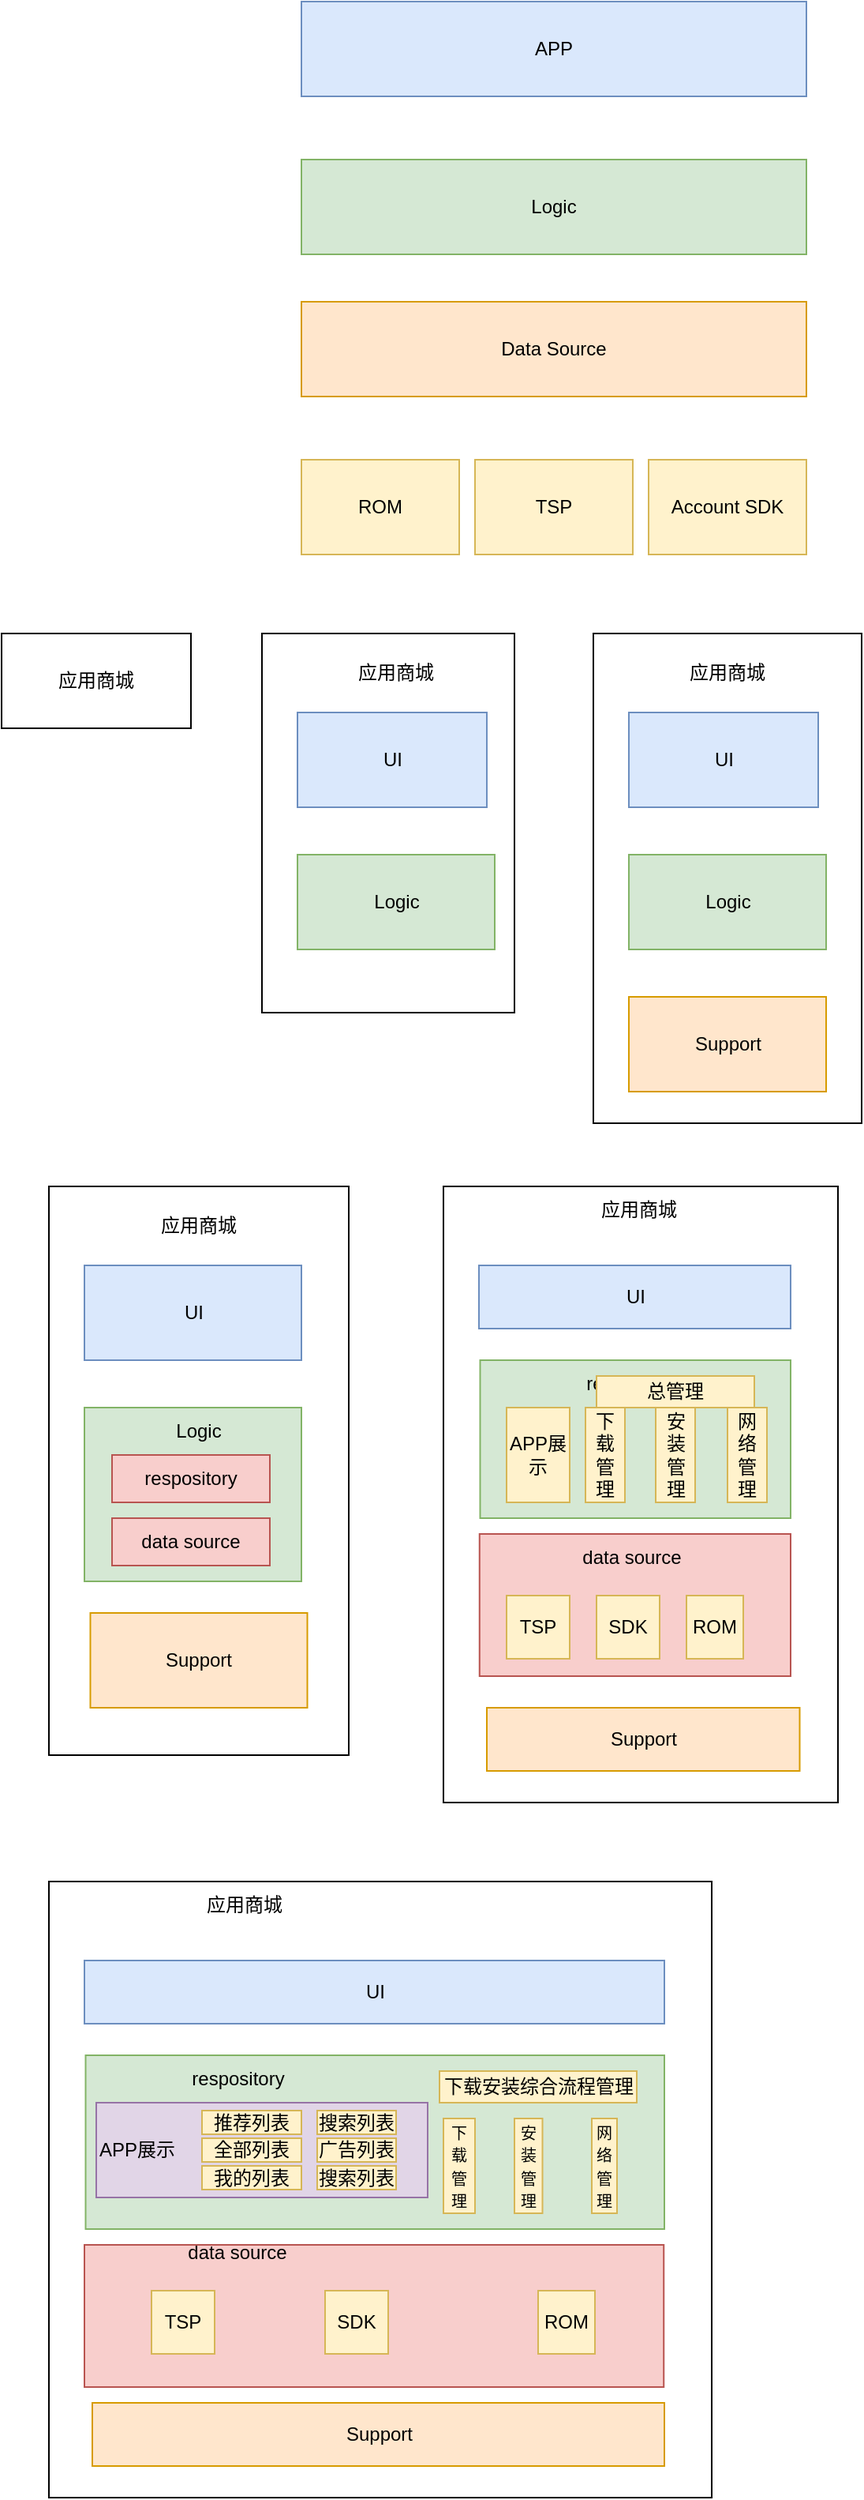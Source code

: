 <mxfile version="22.1.3" type="github">
  <diagram name="第 1 页" id="MIGqMtCCGvQdlfg0W5bE">
    <mxGraphModel dx="588" dy="391" grid="1" gridSize="10" guides="1" tooltips="1" connect="1" arrows="1" fold="1" page="1" pageScale="1" pageWidth="827" pageHeight="1169" math="0" shadow="0">
      <root>
        <mxCell id="0" />
        <mxCell id="1" parent="0" />
        <mxCell id="LISM_diHl42Wp-cHNLx7-1" value="APP" style="rounded=0;whiteSpace=wrap;html=1;fillColor=#dae8fc;strokeColor=#6c8ebf;" parent="1" vertex="1">
          <mxGeometry x="200" y="120" width="320" height="60" as="geometry" />
        </mxCell>
        <mxCell id="LISM_diHl42Wp-cHNLx7-3" value="Logic" style="rounded=0;whiteSpace=wrap;html=1;fillColor=#d5e8d4;strokeColor=#82b366;" parent="1" vertex="1">
          <mxGeometry x="200" y="220" width="320" height="60" as="geometry" />
        </mxCell>
        <mxCell id="LISM_diHl42Wp-cHNLx7-4" value="Data Source" style="rounded=0;whiteSpace=wrap;html=1;fillColor=#ffe6cc;strokeColor=#d79b00;" parent="1" vertex="1">
          <mxGeometry x="200" y="310" width="320" height="60" as="geometry" />
        </mxCell>
        <mxCell id="LISM_diHl42Wp-cHNLx7-5" value="ROM" style="rounded=0;whiteSpace=wrap;html=1;fillColor=#fff2cc;strokeColor=#d6b656;" parent="1" vertex="1">
          <mxGeometry x="200" y="410" width="100" height="60" as="geometry" />
        </mxCell>
        <mxCell id="LISM_diHl42Wp-cHNLx7-6" value="TSP" style="rounded=0;whiteSpace=wrap;html=1;fillColor=#fff2cc;strokeColor=#d6b656;" parent="1" vertex="1">
          <mxGeometry x="310" y="410" width="100" height="60" as="geometry" />
        </mxCell>
        <mxCell id="LISM_diHl42Wp-cHNLx7-7" value="Account SDK" style="rounded=0;whiteSpace=wrap;html=1;fillColor=#fff2cc;strokeColor=#d6b656;" parent="1" vertex="1">
          <mxGeometry x="420" y="410" width="100" height="60" as="geometry" />
        </mxCell>
        <mxCell id="1Fys2giVCTjI-cnfL6u5-1" value="应用商城" style="rounded=0;whiteSpace=wrap;html=1;" parent="1" vertex="1">
          <mxGeometry x="10" y="520" width="120" height="60" as="geometry" />
        </mxCell>
        <mxCell id="1Fys2giVCTjI-cnfL6u5-2" value="" style="rounded=0;whiteSpace=wrap;html=1;align=center;" parent="1" vertex="1">
          <mxGeometry x="175" y="520" width="160" height="240" as="geometry" />
        </mxCell>
        <mxCell id="1Fys2giVCTjI-cnfL6u5-3" value="UI" style="rounded=0;whiteSpace=wrap;html=1;fillColor=#dae8fc;strokeColor=#6c8ebf;" parent="1" vertex="1">
          <mxGeometry x="197.5" y="570" width="120" height="60" as="geometry" />
        </mxCell>
        <mxCell id="1Fys2giVCTjI-cnfL6u5-4" value="Logic" style="rounded=0;whiteSpace=wrap;html=1;fillColor=#d5e8d4;strokeColor=#82b366;" parent="1" vertex="1">
          <mxGeometry x="197.5" y="660" width="125" height="60" as="geometry" />
        </mxCell>
        <mxCell id="1Fys2giVCTjI-cnfL6u5-6" value="应用商城" style="text;html=1;strokeColor=none;fillColor=none;align=center;verticalAlign=middle;whiteSpace=wrap;rounded=0;" parent="1" vertex="1">
          <mxGeometry x="230" y="530" width="60" height="30" as="geometry" />
        </mxCell>
        <mxCell id="1Fys2giVCTjI-cnfL6u5-7" value="" style="rounded=0;whiteSpace=wrap;html=1;align=center;" parent="1" vertex="1">
          <mxGeometry x="385" y="520" width="170" height="310" as="geometry" />
        </mxCell>
        <mxCell id="1Fys2giVCTjI-cnfL6u5-8" value="UI" style="rounded=0;whiteSpace=wrap;html=1;fillColor=#dae8fc;strokeColor=#6c8ebf;" parent="1" vertex="1">
          <mxGeometry x="407.5" y="570" width="120" height="60" as="geometry" />
        </mxCell>
        <mxCell id="1Fys2giVCTjI-cnfL6u5-9" value="Logic" style="rounded=0;whiteSpace=wrap;html=1;fillColor=#d5e8d4;strokeColor=#82b366;" parent="1" vertex="1">
          <mxGeometry x="407.5" y="660" width="125" height="60" as="geometry" />
        </mxCell>
        <mxCell id="1Fys2giVCTjI-cnfL6u5-10" value="应用商城" style="text;html=1;strokeColor=none;fillColor=none;align=center;verticalAlign=middle;whiteSpace=wrap;rounded=0;" parent="1" vertex="1">
          <mxGeometry x="440" y="530" width="60" height="30" as="geometry" />
        </mxCell>
        <mxCell id="1Fys2giVCTjI-cnfL6u5-11" value="Support" style="rounded=0;whiteSpace=wrap;html=1;fillColor=#ffe6cc;strokeColor=#d79b00;" parent="1" vertex="1">
          <mxGeometry x="407.5" y="750" width="125" height="60" as="geometry" />
        </mxCell>
        <mxCell id="1Fys2giVCTjI-cnfL6u5-12" value="" style="rounded=0;whiteSpace=wrap;html=1;align=center;" parent="1" vertex="1">
          <mxGeometry x="40" y="870" width="190" height="360" as="geometry" />
        </mxCell>
        <mxCell id="1Fys2giVCTjI-cnfL6u5-13" value="UI" style="rounded=0;whiteSpace=wrap;html=1;fillColor=#dae8fc;strokeColor=#6c8ebf;" parent="1" vertex="1">
          <mxGeometry x="62.5" y="920" width="137.5" height="60" as="geometry" />
        </mxCell>
        <mxCell id="1Fys2giVCTjI-cnfL6u5-14" value="" style="rounded=0;whiteSpace=wrap;html=1;fillColor=#d5e8d4;strokeColor=#82b366;" parent="1" vertex="1">
          <mxGeometry x="62.5" y="1010" width="137.5" height="110" as="geometry" />
        </mxCell>
        <mxCell id="1Fys2giVCTjI-cnfL6u5-15" value="应用商城" style="text;html=1;strokeColor=none;fillColor=none;align=center;verticalAlign=middle;whiteSpace=wrap;rounded=0;" parent="1" vertex="1">
          <mxGeometry x="105" y="880" width="60" height="30" as="geometry" />
        </mxCell>
        <mxCell id="1Fys2giVCTjI-cnfL6u5-16" value="Support" style="rounded=0;whiteSpace=wrap;html=1;fillColor=#ffe6cc;strokeColor=#d79b00;" parent="1" vertex="1">
          <mxGeometry x="66.25" y="1140" width="137.5" height="60" as="geometry" />
        </mxCell>
        <mxCell id="1Fys2giVCTjI-cnfL6u5-17" value="Logic" style="text;html=1;strokeColor=none;fillColor=none;align=center;verticalAlign=middle;whiteSpace=wrap;rounded=0;" parent="1" vertex="1">
          <mxGeometry x="105" y="1010" width="60" height="30" as="geometry" />
        </mxCell>
        <mxCell id="1Fys2giVCTjI-cnfL6u5-18" value="respository" style="rounded=0;whiteSpace=wrap;html=1;fillColor=#f8cecc;strokeColor=#b85450;" parent="1" vertex="1">
          <mxGeometry x="80" y="1040" width="100" height="30" as="geometry" />
        </mxCell>
        <mxCell id="1Fys2giVCTjI-cnfL6u5-19" value="data source" style="rounded=0;whiteSpace=wrap;html=1;fillColor=#f8cecc;strokeColor=#b85450;" parent="1" vertex="1">
          <mxGeometry x="80" y="1080" width="100" height="30" as="geometry" />
        </mxCell>
        <mxCell id="1Fys2giVCTjI-cnfL6u5-20" value="" style="rounded=0;whiteSpace=wrap;html=1;align=center;" parent="1" vertex="1">
          <mxGeometry x="290" y="870" width="250" height="390" as="geometry" />
        </mxCell>
        <mxCell id="1Fys2giVCTjI-cnfL6u5-21" value="UI" style="rounded=0;whiteSpace=wrap;html=1;fillColor=#dae8fc;strokeColor=#6c8ebf;" parent="1" vertex="1">
          <mxGeometry x="312.5" y="920" width="197.5" height="40" as="geometry" />
        </mxCell>
        <mxCell id="1Fys2giVCTjI-cnfL6u5-23" value="应用商城" style="text;html=1;strokeColor=none;fillColor=none;align=center;verticalAlign=middle;whiteSpace=wrap;rounded=0;" parent="1" vertex="1">
          <mxGeometry x="384" y="870" width="60" height="30" as="geometry" />
        </mxCell>
        <mxCell id="1Fys2giVCTjI-cnfL6u5-24" value="Support" style="rounded=0;whiteSpace=wrap;html=1;fillColor=#ffe6cc;strokeColor=#d79b00;" parent="1" vertex="1">
          <mxGeometry x="317.5" y="1200" width="198.25" height="40" as="geometry" />
        </mxCell>
        <mxCell id="1Fys2giVCTjI-cnfL6u5-26" value="" style="rounded=0;whiteSpace=wrap;html=1;fillColor=#d5e8d4;strokeColor=#82b366;" parent="1" vertex="1">
          <mxGeometry x="313.25" y="980" width="196.75" height="100" as="geometry" />
        </mxCell>
        <mxCell id="1Fys2giVCTjI-cnfL6u5-27" value="" style="rounded=0;whiteSpace=wrap;html=1;fillColor=#f8cecc;strokeColor=#b85450;" parent="1" vertex="1">
          <mxGeometry x="312.88" y="1090" width="197.12" height="90" as="geometry" />
        </mxCell>
        <mxCell id="1Fys2giVCTjI-cnfL6u5-28" value="respository" style="text;html=1;strokeColor=none;fillColor=none;align=center;verticalAlign=middle;whiteSpace=wrap;rounded=0;" parent="1" vertex="1">
          <mxGeometry x="380" y="980" width="60" height="30" as="geometry" />
        </mxCell>
        <mxCell id="1Fys2giVCTjI-cnfL6u5-29" value="data source" style="text;html=1;strokeColor=none;fillColor=none;align=center;verticalAlign=middle;whiteSpace=wrap;rounded=0;" parent="1" vertex="1">
          <mxGeometry x="375" y="1090" width="69" height="30" as="geometry" />
        </mxCell>
        <mxCell id="1Fys2giVCTjI-cnfL6u5-30" value="APP展示" style="rounded=0;whiteSpace=wrap;html=1;fillColor=#fff2cc;strokeColor=#d6b656;" parent="1" vertex="1">
          <mxGeometry x="330" y="1010" width="40" height="60" as="geometry" />
        </mxCell>
        <mxCell id="1Fys2giVCTjI-cnfL6u5-33" value="下载管理" style="rounded=0;whiteSpace=wrap;html=1;fillColor=#fff2cc;strokeColor=#d6b656;" parent="1" vertex="1">
          <mxGeometry x="380" y="1010" width="25" height="60" as="geometry" />
        </mxCell>
        <mxCell id="1Fys2giVCTjI-cnfL6u5-34" value="安装管理" style="rounded=0;whiteSpace=wrap;html=1;fillColor=#fff2cc;strokeColor=#d6b656;" parent="1" vertex="1">
          <mxGeometry x="424.5" y="1010" width="25" height="60" as="geometry" />
        </mxCell>
        <mxCell id="1Fys2giVCTjI-cnfL6u5-35" value="TSP" style="rounded=0;whiteSpace=wrap;html=1;fillColor=#fff2cc;strokeColor=#d6b656;" parent="1" vertex="1">
          <mxGeometry x="330" y="1129" width="40" height="40" as="geometry" />
        </mxCell>
        <mxCell id="1Fys2giVCTjI-cnfL6u5-36" value="总管理" style="rounded=0;whiteSpace=wrap;html=1;fillColor=#fff2cc;strokeColor=#d6b656;" parent="1" vertex="1">
          <mxGeometry x="387" y="990" width="100" height="20" as="geometry" />
        </mxCell>
        <mxCell id="1Fys2giVCTjI-cnfL6u5-37" value="ROM" style="rounded=0;whiteSpace=wrap;html=1;fillColor=#fff2cc;strokeColor=#d6b656;" parent="1" vertex="1">
          <mxGeometry x="444" y="1129" width="36" height="40" as="geometry" />
        </mxCell>
        <mxCell id="47aJTBzDPG5QEW9VcbNc-1" value="网络管理" style="rounded=0;whiteSpace=wrap;html=1;fillColor=#fff2cc;strokeColor=#d6b656;" vertex="1" parent="1">
          <mxGeometry x="470" y="1010" width="25" height="60" as="geometry" />
        </mxCell>
        <mxCell id="47aJTBzDPG5QEW9VcbNc-2" value="SDK" style="rounded=0;whiteSpace=wrap;html=1;fillColor=#fff2cc;strokeColor=#d6b656;" vertex="1" parent="1">
          <mxGeometry x="387" y="1129" width="40" height="40" as="geometry" />
        </mxCell>
        <mxCell id="47aJTBzDPG5QEW9VcbNc-3" value="" style="rounded=0;whiteSpace=wrap;html=1;align=center;" vertex="1" parent="1">
          <mxGeometry x="40" y="1310" width="420" height="390" as="geometry" />
        </mxCell>
        <mxCell id="47aJTBzDPG5QEW9VcbNc-4" value="UI" style="rounded=0;whiteSpace=wrap;html=1;fillColor=#dae8fc;strokeColor=#6c8ebf;" vertex="1" parent="1">
          <mxGeometry x="62.5" y="1360" width="367.5" height="40" as="geometry" />
        </mxCell>
        <mxCell id="47aJTBzDPG5QEW9VcbNc-5" value="应用商城" style="text;html=1;strokeColor=none;fillColor=none;align=center;verticalAlign=middle;whiteSpace=wrap;rounded=0;" vertex="1" parent="1">
          <mxGeometry x="134" y="1310" width="60" height="30" as="geometry" />
        </mxCell>
        <mxCell id="47aJTBzDPG5QEW9VcbNc-6" value="Support" style="rounded=0;whiteSpace=wrap;html=1;fillColor=#ffe6cc;strokeColor=#d79b00;" vertex="1" parent="1">
          <mxGeometry x="67.5" y="1640" width="362.5" height="40" as="geometry" />
        </mxCell>
        <mxCell id="47aJTBzDPG5QEW9VcbNc-7" value="" style="rounded=0;whiteSpace=wrap;html=1;fillColor=#d5e8d4;strokeColor=#82b366;" vertex="1" parent="1">
          <mxGeometry x="63.25" y="1420" width="366.75" height="110" as="geometry" />
        </mxCell>
        <mxCell id="47aJTBzDPG5QEW9VcbNc-8" value="" style="rounded=0;whiteSpace=wrap;html=1;fillColor=#f8cecc;strokeColor=#b85450;" vertex="1" parent="1">
          <mxGeometry x="62.5" y="1540" width="367.12" height="90" as="geometry" />
        </mxCell>
        <mxCell id="47aJTBzDPG5QEW9VcbNc-9" value="respository" style="text;html=1;strokeColor=none;fillColor=none;align=center;verticalAlign=middle;whiteSpace=wrap;rounded=0;" vertex="1" parent="1">
          <mxGeometry x="130" y="1420" width="60" height="30" as="geometry" />
        </mxCell>
        <mxCell id="47aJTBzDPG5QEW9VcbNc-10" value="data source" style="text;html=1;strokeColor=none;fillColor=none;align=center;verticalAlign=middle;whiteSpace=wrap;rounded=0;" vertex="1" parent="1">
          <mxGeometry x="125" y="1530" width="69" height="30" as="geometry" />
        </mxCell>
        <mxCell id="47aJTBzDPG5QEW9VcbNc-11" value="APP展示" style="rounded=0;whiteSpace=wrap;html=1;fillColor=#e1d5e7;strokeColor=#9673a6;align=left;" vertex="1" parent="1">
          <mxGeometry x="70" y="1450" width="210" height="60" as="geometry" />
        </mxCell>
        <mxCell id="47aJTBzDPG5QEW9VcbNc-12" value="&lt;font style=&quot;font-size: 10px;&quot;&gt;下载管理&lt;/font&gt;" style="rounded=0;whiteSpace=wrap;html=1;fillColor=#fff2cc;strokeColor=#d6b656;" vertex="1" parent="1">
          <mxGeometry x="290" y="1460" width="20" height="60" as="geometry" />
        </mxCell>
        <mxCell id="47aJTBzDPG5QEW9VcbNc-13" value="&lt;font style=&quot;font-size: 10px;&quot;&gt;安装管理&lt;/font&gt;" style="rounded=0;whiteSpace=wrap;html=1;fillColor=#fff2cc;strokeColor=#d6b656;" vertex="1" parent="1">
          <mxGeometry x="335" y="1460" width="17.75" height="60" as="geometry" />
        </mxCell>
        <mxCell id="47aJTBzDPG5QEW9VcbNc-14" value="TSP" style="rounded=0;whiteSpace=wrap;html=1;fillColor=#fff2cc;strokeColor=#d6b656;" vertex="1" parent="1">
          <mxGeometry x="105" y="1569" width="40" height="40" as="geometry" />
        </mxCell>
        <mxCell id="47aJTBzDPG5QEW9VcbNc-15" value="下载安装综合流程管理" style="rounded=0;whiteSpace=wrap;html=1;fillColor=#fff2cc;strokeColor=#d6b656;" vertex="1" parent="1">
          <mxGeometry x="287.5" y="1430" width="125" height="20" as="geometry" />
        </mxCell>
        <mxCell id="47aJTBzDPG5QEW9VcbNc-16" value="ROM" style="rounded=0;whiteSpace=wrap;html=1;fillColor=#fff2cc;strokeColor=#d6b656;" vertex="1" parent="1">
          <mxGeometry x="350" y="1569" width="36" height="40" as="geometry" />
        </mxCell>
        <mxCell id="47aJTBzDPG5QEW9VcbNc-17" value="&lt;font style=&quot;font-size: 10px;&quot;&gt;网络管理&lt;/font&gt;" style="rounded=0;whiteSpace=wrap;html=1;fillColor=#fff2cc;strokeColor=#d6b656;" vertex="1" parent="1">
          <mxGeometry x="384" y="1460" width="16" height="60" as="geometry" />
        </mxCell>
        <mxCell id="47aJTBzDPG5QEW9VcbNc-18" value="SDK" style="rounded=0;whiteSpace=wrap;html=1;fillColor=#fff2cc;strokeColor=#d6b656;" vertex="1" parent="1">
          <mxGeometry x="215" y="1569" width="40" height="40" as="geometry" />
        </mxCell>
        <mxCell id="47aJTBzDPG5QEW9VcbNc-19" value="推荐列表" style="rounded=0;whiteSpace=wrap;html=1;fillColor=#fff2cc;strokeColor=#d6b656;" vertex="1" parent="1">
          <mxGeometry x="137" y="1455" width="63" height="15" as="geometry" />
        </mxCell>
        <mxCell id="47aJTBzDPG5QEW9VcbNc-20" value="全部列表" style="rounded=0;whiteSpace=wrap;html=1;fillColor=#fff2cc;strokeColor=#d6b656;" vertex="1" parent="1">
          <mxGeometry x="137" y="1472.5" width="63" height="15" as="geometry" />
        </mxCell>
        <mxCell id="47aJTBzDPG5QEW9VcbNc-21" value="我的列表" style="rounded=0;whiteSpace=wrap;html=1;fillColor=#fff2cc;strokeColor=#d6b656;" vertex="1" parent="1">
          <mxGeometry x="137" y="1490" width="63" height="15" as="geometry" />
        </mxCell>
        <mxCell id="47aJTBzDPG5QEW9VcbNc-23" value="搜索列表" style="rounded=0;whiteSpace=wrap;html=1;fillColor=#fff2cc;strokeColor=#d6b656;" vertex="1" parent="1">
          <mxGeometry x="210" y="1455" width="50" height="15" as="geometry" />
        </mxCell>
        <mxCell id="47aJTBzDPG5QEW9VcbNc-24" value="广告列表" style="rounded=0;whiteSpace=wrap;html=1;fillColor=#fff2cc;strokeColor=#d6b656;" vertex="1" parent="1">
          <mxGeometry x="210" y="1472.5" width="50" height="15" as="geometry" />
        </mxCell>
        <mxCell id="47aJTBzDPG5QEW9VcbNc-25" value="搜索列表" style="rounded=0;whiteSpace=wrap;html=1;fillColor=#fff2cc;strokeColor=#d6b656;" vertex="1" parent="1">
          <mxGeometry x="210" y="1490" width="50" height="15" as="geometry" />
        </mxCell>
      </root>
    </mxGraphModel>
  </diagram>
</mxfile>
